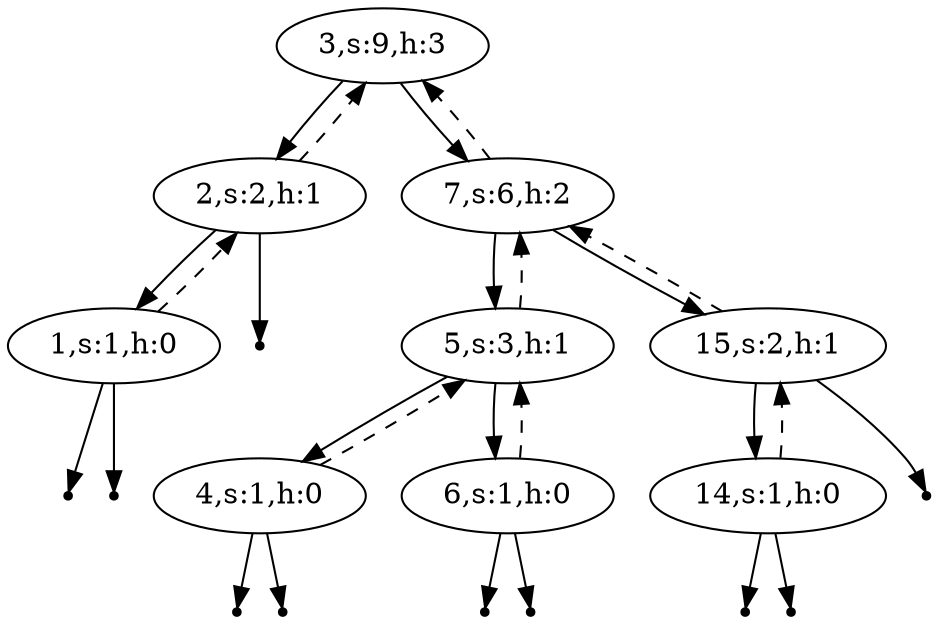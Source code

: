 digraph Blahblah{
{rank = same ; "3"};
nulll1 [shape=point];
1 -> nulll1;
1[label="1,s:1,h:0"];
1 -> 2[style=dashed];
nullr1 [shape=point];
1 -> nullr1;
2 -> 1;
2[label="2,s:2,h:1"];
2 -> 3[style=dashed];
nullr2 [shape=point];
2 -> nullr2;
3 -> 2;
3[label="3,s:9,h:3"];
nulll4 [shape=point];
4 -> nulll4;
4[label="4,s:1,h:0"];
4 -> 5[style=dashed];
nullr4 [shape=point];
4 -> nullr4;
5 -> 4;
5[label="5,s:3,h:1"];
5 -> 7[style=dashed];
nulll6 [shape=point];
6 -> nulll6;
6[label="6,s:1,h:0"];
6 -> 5[style=dashed];
nullr6 [shape=point];
6 -> nullr6;
5 -> 6;
7 -> 5;
7[label="7,s:6,h:2"];
7 -> 3[style=dashed];
nulll14 [shape=point];
14 -> nulll14;
14[label="14,s:1,h:0"];
14 -> 15[style=dashed];
nullr14 [shape=point];
14 -> nullr14;
15 -> 14;
15[label="15,s:2,h:1"];
15 -> 7[style=dashed];
nullr15 [shape=point];
15 -> nullr15;
7 -> 15;
3 -> 7;
}